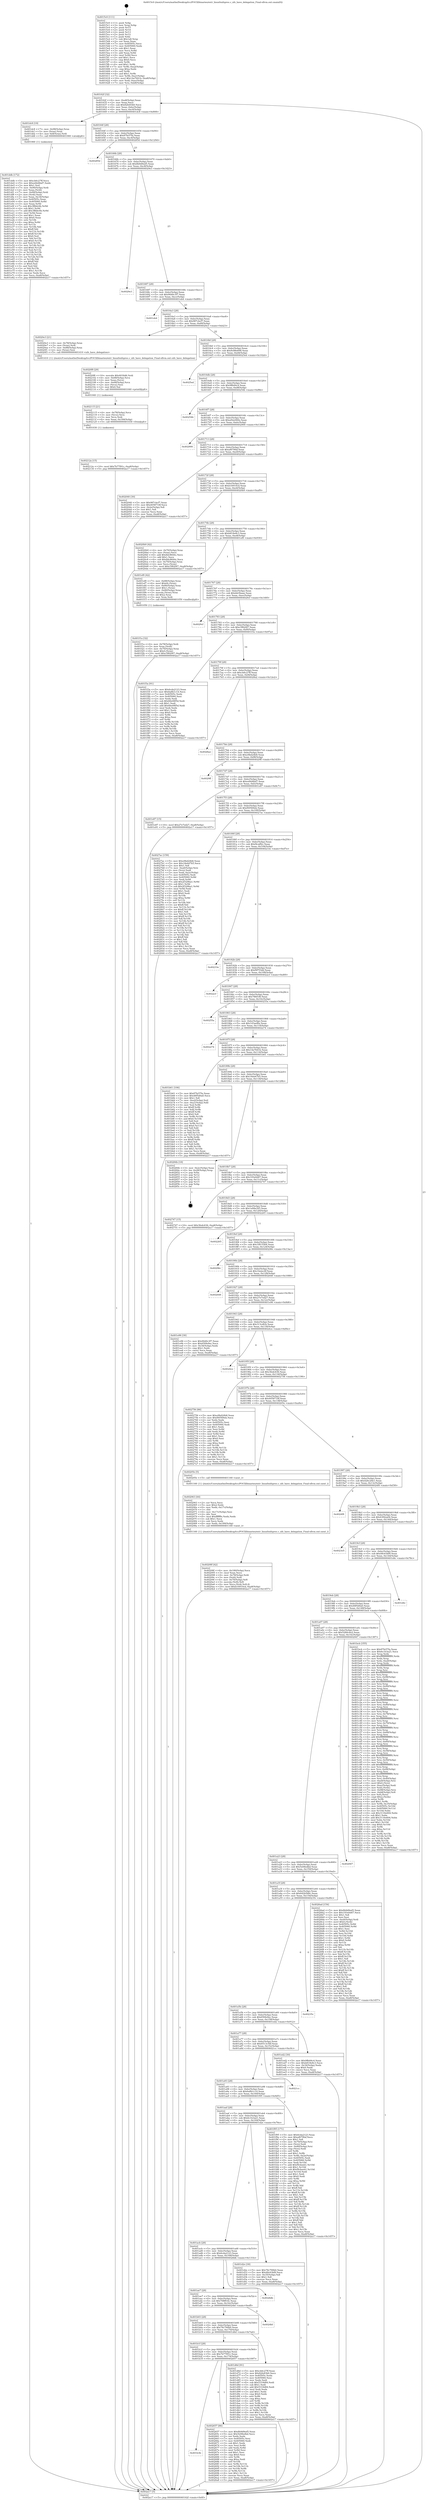 digraph "0x4015c0" {
  label = "0x4015c0 (/mnt/c/Users/mathe/Desktop/tcc/POCII/binaries/extr_linuxfsnfsproc.c_nfs_have_delegation_Final-ollvm.out::main(0))"
  labelloc = "t"
  node[shape=record]

  Entry [label="",width=0.3,height=0.3,shape=circle,fillcolor=black,style=filled]
  "0x40162f" [label="{
     0x40162f [32]\l
     | [instrs]\l
     &nbsp;&nbsp;0x40162f \<+6\>: mov -0xa8(%rbp),%eax\l
     &nbsp;&nbsp;0x401635 \<+2\>: mov %eax,%ecx\l
     &nbsp;&nbsp;0x401637 \<+6\>: sub $0x82fe83b0,%ecx\l
     &nbsp;&nbsp;0x40163d \<+6\>: mov %eax,-0xbc(%rbp)\l
     &nbsp;&nbsp;0x401643 \<+6\>: mov %ecx,-0xc0(%rbp)\l
     &nbsp;&nbsp;0x401649 \<+6\>: je 0000000000401dc8 \<main+0x808\>\l
  }"]
  "0x401dc8" [label="{
     0x401dc8 [19]\l
     | [instrs]\l
     &nbsp;&nbsp;0x401dc8 \<+7\>: mov -0x98(%rbp),%rax\l
     &nbsp;&nbsp;0x401dcf \<+3\>: mov (%rax),%rax\l
     &nbsp;&nbsp;0x401dd2 \<+4\>: mov 0x8(%rax),%rdi\l
     &nbsp;&nbsp;0x401dd6 \<+5\>: call 0000000000401060 \<atoi@plt\>\l
     | [calls]\l
     &nbsp;&nbsp;0x401060 \{1\} (unknown)\l
  }"]
  "0x40164f" [label="{
     0x40164f [28]\l
     | [instrs]\l
     &nbsp;&nbsp;0x40164f \<+5\>: jmp 0000000000401654 \<main+0x94\>\l
     &nbsp;&nbsp;0x401654 \<+6\>: mov -0xbc(%rbp),%eax\l
     &nbsp;&nbsp;0x40165a \<+5\>: sub $0x87fe57fa,%eax\l
     &nbsp;&nbsp;0x40165f \<+6\>: mov %eax,-0xc4(%rbp)\l
     &nbsp;&nbsp;0x401665 \<+6\>: je 000000000040285d \<main+0x129d\>\l
  }"]
  Exit [label="",width=0.3,height=0.3,shape=circle,fillcolor=black,style=filled,peripheries=2]
  "0x40285d" [label="{
     0x40285d\l
  }", style=dashed]
  "0x40166b" [label="{
     0x40166b [28]\l
     | [instrs]\l
     &nbsp;&nbsp;0x40166b \<+5\>: jmp 0000000000401670 \<main+0xb0\>\l
     &nbsp;&nbsp;0x401670 \<+6\>: mov -0xbc(%rbp),%eax\l
     &nbsp;&nbsp;0x401676 \<+5\>: sub $0x8b9d9ed5,%eax\l
     &nbsp;&nbsp;0x40167b \<+6\>: mov %eax,-0xc8(%rbp)\l
     &nbsp;&nbsp;0x401681 \<+6\>: je 00000000004029e3 \<main+0x1423\>\l
  }"]
  "0x401b3b" [label="{
     0x401b3b\l
  }", style=dashed]
  "0x4029e3" [label="{
     0x4029e3\l
  }", style=dashed]
  "0x401687" [label="{
     0x401687 [28]\l
     | [instrs]\l
     &nbsp;&nbsp;0x401687 \<+5\>: jmp 000000000040168c \<main+0xcc\>\l
     &nbsp;&nbsp;0x40168c \<+6\>: mov -0xbc(%rbp),%eax\l
     &nbsp;&nbsp;0x401692 \<+5\>: sub $0x90d0c3f7,%eax\l
     &nbsp;&nbsp;0x401697 \<+6\>: mov %eax,-0xcc(%rbp)\l
     &nbsp;&nbsp;0x40169d \<+6\>: je 0000000000401eb4 \<main+0x8f4\>\l
  }"]
  "0x402657" [label="{
     0x402657 [86]\l
     | [instrs]\l
     &nbsp;&nbsp;0x402657 \<+5\>: mov $0x8b9d9ed5,%eax\l
     &nbsp;&nbsp;0x40265c \<+5\>: mov $0x5e08edbd,%ecx\l
     &nbsp;&nbsp;0x402661 \<+2\>: xor %edx,%edx\l
     &nbsp;&nbsp;0x402663 \<+7\>: mov 0x40505c,%esi\l
     &nbsp;&nbsp;0x40266a \<+7\>: mov 0x405060,%edi\l
     &nbsp;&nbsp;0x402671 \<+3\>: sub $0x1,%edx\l
     &nbsp;&nbsp;0x402674 \<+3\>: mov %esi,%r8d\l
     &nbsp;&nbsp;0x402677 \<+3\>: add %edx,%r8d\l
     &nbsp;&nbsp;0x40267a \<+4\>: imul %r8d,%esi\l
     &nbsp;&nbsp;0x40267e \<+3\>: and $0x1,%esi\l
     &nbsp;&nbsp;0x402681 \<+3\>: cmp $0x0,%esi\l
     &nbsp;&nbsp;0x402684 \<+4\>: sete %r9b\l
     &nbsp;&nbsp;0x402688 \<+3\>: cmp $0xa,%edi\l
     &nbsp;&nbsp;0x40268b \<+4\>: setl %r10b\l
     &nbsp;&nbsp;0x40268f \<+3\>: mov %r9b,%r11b\l
     &nbsp;&nbsp;0x402692 \<+3\>: and %r10b,%r11b\l
     &nbsp;&nbsp;0x402695 \<+3\>: xor %r10b,%r9b\l
     &nbsp;&nbsp;0x402698 \<+3\>: or %r9b,%r11b\l
     &nbsp;&nbsp;0x40269b \<+4\>: test $0x1,%r11b\l
     &nbsp;&nbsp;0x40269f \<+3\>: cmovne %ecx,%eax\l
     &nbsp;&nbsp;0x4026a2 \<+6\>: mov %eax,-0xa8(%rbp)\l
     &nbsp;&nbsp;0x4026a8 \<+5\>: jmp 0000000000402a17 \<main+0x1457\>\l
  }"]
  "0x401eb4" [label="{
     0x401eb4\l
  }", style=dashed]
  "0x4016a3" [label="{
     0x4016a3 [28]\l
     | [instrs]\l
     &nbsp;&nbsp;0x4016a3 \<+5\>: jmp 00000000004016a8 \<main+0xe8\>\l
     &nbsp;&nbsp;0x4016a8 \<+6\>: mov -0xbc(%rbp),%eax\l
     &nbsp;&nbsp;0x4016ae \<+5\>: sub $0x987cbcf7,%eax\l
     &nbsp;&nbsp;0x4016b3 \<+6\>: mov %eax,-0xd0(%rbp)\l
     &nbsp;&nbsp;0x4016b9 \<+6\>: je 00000000004020e3 \<main+0xb23\>\l
  }"]
  "0x40212a" [label="{
     0x40212a [15]\l
     | [instrs]\l
     &nbsp;&nbsp;0x40212a \<+10\>: movl $0x7b77f91c,-0xa8(%rbp)\l
     &nbsp;&nbsp;0x402134 \<+5\>: jmp 0000000000402a17 \<main+0x1457\>\l
  }"]
  "0x4020e3" [label="{
     0x4020e3 [21]\l
     | [instrs]\l
     &nbsp;&nbsp;0x4020e3 \<+4\>: mov -0x78(%rbp),%rax\l
     &nbsp;&nbsp;0x4020e7 \<+3\>: mov (%rax),%rdi\l
     &nbsp;&nbsp;0x4020ea \<+7\>: mov -0x88(%rbp),%rax\l
     &nbsp;&nbsp;0x4020f1 \<+2\>: mov (%rax),%esi\l
     &nbsp;&nbsp;0x4020f3 \<+5\>: call 0000000000401410 \<nfs_have_delegation\>\l
     | [calls]\l
     &nbsp;&nbsp;0x401410 \{1\} (/mnt/c/Users/mathe/Desktop/tcc/POCII/binaries/extr_linuxfsnfsproc.c_nfs_have_delegation_Final-ollvm.out::nfs_have_delegation)\l
  }"]
  "0x4016bf" [label="{
     0x4016bf [28]\l
     | [instrs]\l
     &nbsp;&nbsp;0x4016bf \<+5\>: jmp 00000000004016c4 \<main+0x104\>\l
     &nbsp;&nbsp;0x4016c4 \<+6\>: mov -0xbc(%rbp),%eax\l
     &nbsp;&nbsp;0x4016ca \<+5\>: sub $0x9c88e698,%eax\l
     &nbsp;&nbsp;0x4016cf \<+6\>: mov %eax,-0xd4(%rbp)\l
     &nbsp;&nbsp;0x4016d5 \<+6\>: je 00000000004025ed \<main+0x102d\>\l
  }"]
  "0x402115" [label="{
     0x402115 [21]\l
     | [instrs]\l
     &nbsp;&nbsp;0x402115 \<+4\>: mov -0x78(%rbp),%rcx\l
     &nbsp;&nbsp;0x402119 \<+3\>: mov (%rcx),%rcx\l
     &nbsp;&nbsp;0x40211c \<+3\>: mov %rcx,%rdi\l
     &nbsp;&nbsp;0x40211f \<+6\>: mov %eax,-0x184(%rbp)\l
     &nbsp;&nbsp;0x402125 \<+5\>: call 0000000000401030 \<free@plt\>\l
     | [calls]\l
     &nbsp;&nbsp;0x401030 \{1\} (unknown)\l
  }"]
  "0x4025ed" [label="{
     0x4025ed\l
  }", style=dashed]
  "0x4016db" [label="{
     0x4016db [28]\l
     | [instrs]\l
     &nbsp;&nbsp;0x4016db \<+5\>: jmp 00000000004016e0 \<main+0x120\>\l
     &nbsp;&nbsp;0x4016e0 \<+6\>: mov -0xbc(%rbp),%eax\l
     &nbsp;&nbsp;0x4016e6 \<+5\>: sub $0x9ffe84c4,%eax\l
     &nbsp;&nbsp;0x4016eb \<+6\>: mov %eax,-0xd8(%rbp)\l
     &nbsp;&nbsp;0x4016f1 \<+6\>: je 000000000040254b \<main+0xf8b\>\l
  }"]
  "0x4020f8" [label="{
     0x4020f8 [29]\l
     | [instrs]\l
     &nbsp;&nbsp;0x4020f8 \<+10\>: movabs $0x4030d6,%rdi\l
     &nbsp;&nbsp;0x402102 \<+4\>: mov -0x68(%rbp),%rcx\l
     &nbsp;&nbsp;0x402106 \<+2\>: mov %eax,(%rcx)\l
     &nbsp;&nbsp;0x402108 \<+4\>: mov -0x68(%rbp),%rcx\l
     &nbsp;&nbsp;0x40210c \<+2\>: mov (%rcx),%esi\l
     &nbsp;&nbsp;0x40210e \<+2\>: mov $0x0,%al\l
     &nbsp;&nbsp;0x402110 \<+5\>: call 0000000000401040 \<printf@plt\>\l
     | [calls]\l
     &nbsp;&nbsp;0x401040 \{1\} (unknown)\l
  }"]
  "0x40254b" [label="{
     0x40254b\l
  }", style=dashed]
  "0x4016f7" [label="{
     0x4016f7 [28]\l
     | [instrs]\l
     &nbsp;&nbsp;0x4016f7 \<+5\>: jmp 00000000004016fc \<main+0x13c\>\l
     &nbsp;&nbsp;0x4016fc \<+6\>: mov -0xbc(%rbp),%eax\l
     &nbsp;&nbsp;0x401702 \<+5\>: sub $0xa92e040e,%eax\l
     &nbsp;&nbsp;0x401707 \<+6\>: mov %eax,-0xdc(%rbp)\l
     &nbsp;&nbsp;0x40170d \<+6\>: je 0000000000402900 \<main+0x1340\>\l
  }"]
  "0x40208f" [label="{
     0x40208f [42]\l
     | [instrs]\l
     &nbsp;&nbsp;0x40208f \<+6\>: mov -0x180(%rbp),%ecx\l
     &nbsp;&nbsp;0x402095 \<+3\>: imul %eax,%ecx\l
     &nbsp;&nbsp;0x402098 \<+4\>: mov -0x78(%rbp),%rdi\l
     &nbsp;&nbsp;0x40209c \<+3\>: mov (%rdi),%rdi\l
     &nbsp;&nbsp;0x40209f \<+4\>: mov -0x70(%rbp),%r8\l
     &nbsp;&nbsp;0x4020a3 \<+3\>: movslq (%r8),%r8\l
     &nbsp;&nbsp;0x4020a6 \<+4\>: mov %ecx,(%rdi,%r8,4)\l
     &nbsp;&nbsp;0x4020aa \<+10\>: movl $0xb16910cd,-0xa8(%rbp)\l
     &nbsp;&nbsp;0x4020b4 \<+5\>: jmp 0000000000402a17 \<main+0x1457\>\l
  }"]
  "0x402900" [label="{
     0x402900\l
  }", style=dashed]
  "0x401713" [label="{
     0x401713 [28]\l
     | [instrs]\l
     &nbsp;&nbsp;0x401713 \<+5\>: jmp 0000000000401718 \<main+0x158\>\l
     &nbsp;&nbsp;0x401718 \<+6\>: mov -0xbc(%rbp),%eax\l
     &nbsp;&nbsp;0x40171e \<+5\>: sub $0xaf679faf,%eax\l
     &nbsp;&nbsp;0x401723 \<+6\>: mov %eax,-0xe0(%rbp)\l
     &nbsp;&nbsp;0x401729 \<+6\>: je 0000000000402040 \<main+0xa80\>\l
  }"]
  "0x402063" [label="{
     0x402063 [44]\l
     | [instrs]\l
     &nbsp;&nbsp;0x402063 \<+2\>: xor %ecx,%ecx\l
     &nbsp;&nbsp;0x402065 \<+5\>: mov $0x2,%edx\l
     &nbsp;&nbsp;0x40206a \<+6\>: mov %edx,-0x17c(%rbp)\l
     &nbsp;&nbsp;0x402070 \<+1\>: cltd\l
     &nbsp;&nbsp;0x402071 \<+6\>: mov -0x17c(%rbp),%esi\l
     &nbsp;&nbsp;0x402077 \<+2\>: idiv %esi\l
     &nbsp;&nbsp;0x402079 \<+6\>: imul $0xfffffffe,%edx,%edx\l
     &nbsp;&nbsp;0x40207f \<+3\>: sub $0x1,%ecx\l
     &nbsp;&nbsp;0x402082 \<+2\>: sub %ecx,%edx\l
     &nbsp;&nbsp;0x402084 \<+6\>: mov %edx,-0x180(%rbp)\l
     &nbsp;&nbsp;0x40208a \<+5\>: call 0000000000401160 \<next_i\>\l
     | [calls]\l
     &nbsp;&nbsp;0x401160 \{1\} (/mnt/c/Users/mathe/Desktop/tcc/POCII/binaries/extr_linuxfsnfsproc.c_nfs_have_delegation_Final-ollvm.out::next_i)\l
  }"]
  "0x402040" [label="{
     0x402040 [30]\l
     | [instrs]\l
     &nbsp;&nbsp;0x402040 \<+5\>: mov $0x987cbcf7,%eax\l
     &nbsp;&nbsp;0x402045 \<+5\>: mov $0x4058718f,%ecx\l
     &nbsp;&nbsp;0x40204a \<+3\>: mov -0x2e(%rbp),%dl\l
     &nbsp;&nbsp;0x40204d \<+3\>: test $0x1,%dl\l
     &nbsp;&nbsp;0x402050 \<+3\>: cmovne %ecx,%eax\l
     &nbsp;&nbsp;0x402053 \<+6\>: mov %eax,-0xa8(%rbp)\l
     &nbsp;&nbsp;0x402059 \<+5\>: jmp 0000000000402a17 \<main+0x1457\>\l
  }"]
  "0x40172f" [label="{
     0x40172f [28]\l
     | [instrs]\l
     &nbsp;&nbsp;0x40172f \<+5\>: jmp 0000000000401734 \<main+0x174\>\l
     &nbsp;&nbsp;0x401734 \<+6\>: mov -0xbc(%rbp),%eax\l
     &nbsp;&nbsp;0x40173a \<+5\>: sub $0xb16910cd,%eax\l
     &nbsp;&nbsp;0x40173f \<+6\>: mov %eax,-0xe4(%rbp)\l
     &nbsp;&nbsp;0x401745 \<+6\>: je 00000000004020b9 \<main+0xaf9\>\l
  }"]
  "0x401f1a" [label="{
     0x401f1a [32]\l
     | [instrs]\l
     &nbsp;&nbsp;0x401f1a \<+4\>: mov -0x78(%rbp),%rdi\l
     &nbsp;&nbsp;0x401f1e \<+3\>: mov %rax,(%rdi)\l
     &nbsp;&nbsp;0x401f21 \<+4\>: mov -0x70(%rbp),%rax\l
     &nbsp;&nbsp;0x401f25 \<+6\>: movl $0x0,(%rax)\l
     &nbsp;&nbsp;0x401f2b \<+10\>: movl $0xc5f62f47,-0xa8(%rbp)\l
     &nbsp;&nbsp;0x401f35 \<+5\>: jmp 0000000000402a17 \<main+0x1457\>\l
  }"]
  "0x4020b9" [label="{
     0x4020b9 [42]\l
     | [instrs]\l
     &nbsp;&nbsp;0x4020b9 \<+4\>: mov -0x70(%rbp),%rax\l
     &nbsp;&nbsp;0x4020bd \<+2\>: mov (%rax),%ecx\l
     &nbsp;&nbsp;0x4020bf \<+6\>: add $0x8dc8644c,%ecx\l
     &nbsp;&nbsp;0x4020c5 \<+3\>: add $0x1,%ecx\l
     &nbsp;&nbsp;0x4020c8 \<+6\>: sub $0x8dc8644c,%ecx\l
     &nbsp;&nbsp;0x4020ce \<+4\>: mov -0x70(%rbp),%rax\l
     &nbsp;&nbsp;0x4020d2 \<+2\>: mov %ecx,(%rax)\l
     &nbsp;&nbsp;0x4020d4 \<+10\>: movl $0xc5f62f47,-0xa8(%rbp)\l
     &nbsp;&nbsp;0x4020de \<+5\>: jmp 0000000000402a17 \<main+0x1457\>\l
  }"]
  "0x40174b" [label="{
     0x40174b [28]\l
     | [instrs]\l
     &nbsp;&nbsp;0x40174b \<+5\>: jmp 0000000000401750 \<main+0x190\>\l
     &nbsp;&nbsp;0x401750 \<+6\>: mov -0xbc(%rbp),%eax\l
     &nbsp;&nbsp;0x401756 \<+5\>: sub $0xb818e8c3,%eax\l
     &nbsp;&nbsp;0x40175b \<+6\>: mov %eax,-0xe8(%rbp)\l
     &nbsp;&nbsp;0x401761 \<+6\>: je 0000000000401ef0 \<main+0x930\>\l
  }"]
  "0x401ddb" [label="{
     0x401ddb [172]\l
     | [instrs]\l
     &nbsp;&nbsp;0x401ddb \<+5\>: mov $0xcb6c27ff,%ecx\l
     &nbsp;&nbsp;0x401de0 \<+5\>: mov $0xed4d4bd7,%edx\l
     &nbsp;&nbsp;0x401de5 \<+3\>: mov $0x1,%sil\l
     &nbsp;&nbsp;0x401de8 \<+7\>: mov -0x90(%rbp),%rdi\l
     &nbsp;&nbsp;0x401def \<+2\>: mov %eax,(%rdi)\l
     &nbsp;&nbsp;0x401df1 \<+7\>: mov -0x90(%rbp),%rdi\l
     &nbsp;&nbsp;0x401df8 \<+2\>: mov (%rdi),%eax\l
     &nbsp;&nbsp;0x401dfa \<+3\>: mov %eax,-0x34(%rbp)\l
     &nbsp;&nbsp;0x401dfd \<+7\>: mov 0x40505c,%eax\l
     &nbsp;&nbsp;0x401e04 \<+8\>: mov 0x405060,%r8d\l
     &nbsp;&nbsp;0x401e0c \<+3\>: mov %eax,%r9d\l
     &nbsp;&nbsp;0x401e0f \<+7\>: sub $0x3ffddc6b,%r9d\l
     &nbsp;&nbsp;0x401e16 \<+4\>: sub $0x1,%r9d\l
     &nbsp;&nbsp;0x401e1a \<+7\>: add $0x3ffddc6b,%r9d\l
     &nbsp;&nbsp;0x401e21 \<+4\>: imul %r9d,%eax\l
     &nbsp;&nbsp;0x401e25 \<+3\>: and $0x1,%eax\l
     &nbsp;&nbsp;0x401e28 \<+3\>: cmp $0x0,%eax\l
     &nbsp;&nbsp;0x401e2b \<+4\>: sete %r10b\l
     &nbsp;&nbsp;0x401e2f \<+4\>: cmp $0xa,%r8d\l
     &nbsp;&nbsp;0x401e33 \<+4\>: setl %r11b\l
     &nbsp;&nbsp;0x401e37 \<+3\>: mov %r10b,%bl\l
     &nbsp;&nbsp;0x401e3a \<+3\>: xor $0xff,%bl\l
     &nbsp;&nbsp;0x401e3d \<+3\>: mov %r11b,%r14b\l
     &nbsp;&nbsp;0x401e40 \<+4\>: xor $0xff,%r14b\l
     &nbsp;&nbsp;0x401e44 \<+4\>: xor $0x0,%sil\l
     &nbsp;&nbsp;0x401e48 \<+3\>: mov %bl,%r15b\l
     &nbsp;&nbsp;0x401e4b \<+4\>: and $0x0,%r15b\l
     &nbsp;&nbsp;0x401e4f \<+3\>: and %sil,%r10b\l
     &nbsp;&nbsp;0x401e52 \<+3\>: mov %r14b,%r12b\l
     &nbsp;&nbsp;0x401e55 \<+4\>: and $0x0,%r12b\l
     &nbsp;&nbsp;0x401e59 \<+3\>: and %sil,%r11b\l
     &nbsp;&nbsp;0x401e5c \<+3\>: or %r10b,%r15b\l
     &nbsp;&nbsp;0x401e5f \<+3\>: or %r11b,%r12b\l
     &nbsp;&nbsp;0x401e62 \<+3\>: xor %r12b,%r15b\l
     &nbsp;&nbsp;0x401e65 \<+3\>: or %r14b,%bl\l
     &nbsp;&nbsp;0x401e68 \<+3\>: xor $0xff,%bl\l
     &nbsp;&nbsp;0x401e6b \<+4\>: or $0x0,%sil\l
     &nbsp;&nbsp;0x401e6f \<+3\>: and %sil,%bl\l
     &nbsp;&nbsp;0x401e72 \<+3\>: or %bl,%r15b\l
     &nbsp;&nbsp;0x401e75 \<+4\>: test $0x1,%r15b\l
     &nbsp;&nbsp;0x401e79 \<+3\>: cmovne %edx,%ecx\l
     &nbsp;&nbsp;0x401e7c \<+6\>: mov %ecx,-0xa8(%rbp)\l
     &nbsp;&nbsp;0x401e82 \<+5\>: jmp 0000000000402a17 \<main+0x1457\>\l
  }"]
  "0x401ef0" [label="{
     0x401ef0 [42]\l
     | [instrs]\l
     &nbsp;&nbsp;0x401ef0 \<+7\>: mov -0x88(%rbp),%rax\l
     &nbsp;&nbsp;0x401ef7 \<+6\>: movl $0x64,(%rax)\l
     &nbsp;&nbsp;0x401efd \<+4\>: mov -0x80(%rbp),%rax\l
     &nbsp;&nbsp;0x401f01 \<+6\>: movl $0x1,(%rax)\l
     &nbsp;&nbsp;0x401f07 \<+4\>: mov -0x80(%rbp),%rax\l
     &nbsp;&nbsp;0x401f0b \<+3\>: movslq (%rax),%rax\l
     &nbsp;&nbsp;0x401f0e \<+4\>: shl $0x2,%rax\l
     &nbsp;&nbsp;0x401f12 \<+3\>: mov %rax,%rdi\l
     &nbsp;&nbsp;0x401f15 \<+5\>: call 0000000000401050 \<malloc@plt\>\l
     | [calls]\l
     &nbsp;&nbsp;0x401050 \{1\} (unknown)\l
  }"]
  "0x401767" [label="{
     0x401767 [28]\l
     | [instrs]\l
     &nbsp;&nbsp;0x401767 \<+5\>: jmp 000000000040176c \<main+0x1ac\>\l
     &nbsp;&nbsp;0x40176c \<+6\>: mov -0xbc(%rbp),%eax\l
     &nbsp;&nbsp;0x401772 \<+5\>: sub $0xbfe5baae,%eax\l
     &nbsp;&nbsp;0x401777 \<+6\>: mov %eax,-0xec(%rbp)\l
     &nbsp;&nbsp;0x40177d \<+6\>: je 00000000004029cf \<main+0x140f\>\l
  }"]
  "0x401b1f" [label="{
     0x401b1f [28]\l
     | [instrs]\l
     &nbsp;&nbsp;0x401b1f \<+5\>: jmp 0000000000401b24 \<main+0x564\>\l
     &nbsp;&nbsp;0x401b24 \<+6\>: mov -0xbc(%rbp),%eax\l
     &nbsp;&nbsp;0x401b2a \<+5\>: sub $0x7b77f91c,%eax\l
     &nbsp;&nbsp;0x401b2f \<+6\>: mov %eax,-0x174(%rbp)\l
     &nbsp;&nbsp;0x401b35 \<+6\>: je 0000000000402657 \<main+0x1097\>\l
  }"]
  "0x4029cf" [label="{
     0x4029cf\l
  }", style=dashed]
  "0x401783" [label="{
     0x401783 [28]\l
     | [instrs]\l
     &nbsp;&nbsp;0x401783 \<+5\>: jmp 0000000000401788 \<main+0x1c8\>\l
     &nbsp;&nbsp;0x401788 \<+6\>: mov -0xbc(%rbp),%eax\l
     &nbsp;&nbsp;0x40178e \<+5\>: sub $0xc5f62f47,%eax\l
     &nbsp;&nbsp;0x401793 \<+6\>: mov %eax,-0xf0(%rbp)\l
     &nbsp;&nbsp;0x401799 \<+6\>: je 0000000000401f3a \<main+0x97a\>\l
  }"]
  "0x401d6d" [label="{
     0x401d6d [91]\l
     | [instrs]\l
     &nbsp;&nbsp;0x401d6d \<+5\>: mov $0xcb6c27ff,%eax\l
     &nbsp;&nbsp;0x401d72 \<+5\>: mov $0x82fe83b0,%ecx\l
     &nbsp;&nbsp;0x401d77 \<+7\>: mov 0x40505c,%edx\l
     &nbsp;&nbsp;0x401d7e \<+7\>: mov 0x405060,%esi\l
     &nbsp;&nbsp;0x401d85 \<+2\>: mov %edx,%edi\l
     &nbsp;&nbsp;0x401d87 \<+6\>: sub $0x5318d84,%edi\l
     &nbsp;&nbsp;0x401d8d \<+3\>: sub $0x1,%edi\l
     &nbsp;&nbsp;0x401d90 \<+6\>: add $0x5318d84,%edi\l
     &nbsp;&nbsp;0x401d96 \<+3\>: imul %edi,%edx\l
     &nbsp;&nbsp;0x401d99 \<+3\>: and $0x1,%edx\l
     &nbsp;&nbsp;0x401d9c \<+3\>: cmp $0x0,%edx\l
     &nbsp;&nbsp;0x401d9f \<+4\>: sete %r8b\l
     &nbsp;&nbsp;0x401da3 \<+3\>: cmp $0xa,%esi\l
     &nbsp;&nbsp;0x401da6 \<+4\>: setl %r9b\l
     &nbsp;&nbsp;0x401daa \<+3\>: mov %r8b,%r10b\l
     &nbsp;&nbsp;0x401dad \<+3\>: and %r9b,%r10b\l
     &nbsp;&nbsp;0x401db0 \<+3\>: xor %r9b,%r8b\l
     &nbsp;&nbsp;0x401db3 \<+3\>: or %r8b,%r10b\l
     &nbsp;&nbsp;0x401db6 \<+4\>: test $0x1,%r10b\l
     &nbsp;&nbsp;0x401dba \<+3\>: cmovne %ecx,%eax\l
     &nbsp;&nbsp;0x401dbd \<+6\>: mov %eax,-0xa8(%rbp)\l
     &nbsp;&nbsp;0x401dc3 \<+5\>: jmp 0000000000402a17 \<main+0x1457\>\l
  }"]
  "0x401f3a" [label="{
     0x401f3a [91]\l
     | [instrs]\l
     &nbsp;&nbsp;0x401f3a \<+5\>: mov $0x6cda2123,%eax\l
     &nbsp;&nbsp;0x401f3f \<+5\>: mov $0x6a8b1c14,%ecx\l
     &nbsp;&nbsp;0x401f44 \<+7\>: mov 0x40505c,%edx\l
     &nbsp;&nbsp;0x401f4b \<+7\>: mov 0x405060,%esi\l
     &nbsp;&nbsp;0x401f52 \<+2\>: mov %edx,%edi\l
     &nbsp;&nbsp;0x401f54 \<+6\>: sub $0x66e08f5d,%edi\l
     &nbsp;&nbsp;0x401f5a \<+3\>: sub $0x1,%edi\l
     &nbsp;&nbsp;0x401f5d \<+6\>: add $0x66e08f5d,%edi\l
     &nbsp;&nbsp;0x401f63 \<+3\>: imul %edi,%edx\l
     &nbsp;&nbsp;0x401f66 \<+3\>: and $0x1,%edx\l
     &nbsp;&nbsp;0x401f69 \<+3\>: cmp $0x0,%edx\l
     &nbsp;&nbsp;0x401f6c \<+4\>: sete %r8b\l
     &nbsp;&nbsp;0x401f70 \<+3\>: cmp $0xa,%esi\l
     &nbsp;&nbsp;0x401f73 \<+4\>: setl %r9b\l
     &nbsp;&nbsp;0x401f77 \<+3\>: mov %r8b,%r10b\l
     &nbsp;&nbsp;0x401f7a \<+3\>: and %r9b,%r10b\l
     &nbsp;&nbsp;0x401f7d \<+3\>: xor %r9b,%r8b\l
     &nbsp;&nbsp;0x401f80 \<+3\>: or %r8b,%r10b\l
     &nbsp;&nbsp;0x401f83 \<+4\>: test $0x1,%r10b\l
     &nbsp;&nbsp;0x401f87 \<+3\>: cmovne %ecx,%eax\l
     &nbsp;&nbsp;0x401f8a \<+6\>: mov %eax,-0xa8(%rbp)\l
     &nbsp;&nbsp;0x401f90 \<+5\>: jmp 0000000000402a17 \<main+0x1457\>\l
  }"]
  "0x40179f" [label="{
     0x40179f [28]\l
     | [instrs]\l
     &nbsp;&nbsp;0x40179f \<+5\>: jmp 00000000004017a4 \<main+0x1e4\>\l
     &nbsp;&nbsp;0x4017a4 \<+6\>: mov -0xbc(%rbp),%eax\l
     &nbsp;&nbsp;0x4017aa \<+5\>: sub $0xcb6c27ff,%eax\l
     &nbsp;&nbsp;0x4017af \<+6\>: mov %eax,-0xf4(%rbp)\l
     &nbsp;&nbsp;0x4017b5 \<+6\>: je 00000000004028a2 \<main+0x12e2\>\l
  }"]
  "0x401b03" [label="{
     0x401b03 [28]\l
     | [instrs]\l
     &nbsp;&nbsp;0x401b03 \<+5\>: jmp 0000000000401b08 \<main+0x548\>\l
     &nbsp;&nbsp;0x401b08 \<+6\>: mov -0xbc(%rbp),%eax\l
     &nbsp;&nbsp;0x401b0e \<+5\>: sub $0x78c790b0,%eax\l
     &nbsp;&nbsp;0x401b13 \<+6\>: mov %eax,-0x170(%rbp)\l
     &nbsp;&nbsp;0x401b19 \<+6\>: je 0000000000401d6d \<main+0x7ad\>\l
  }"]
  "0x4028a2" [label="{
     0x4028a2\l
  }", style=dashed]
  "0x4017bb" [label="{
     0x4017bb [28]\l
     | [instrs]\l
     &nbsp;&nbsp;0x4017bb \<+5\>: jmp 00000000004017c0 \<main+0x200\>\l
     &nbsp;&nbsp;0x4017c0 \<+6\>: mov -0xbc(%rbp),%eax\l
     &nbsp;&nbsp;0x4017c6 \<+5\>: sub $0xe9bd24b8,%eax\l
     &nbsp;&nbsp;0x4017cb \<+6\>: mov %eax,-0xf8(%rbp)\l
     &nbsp;&nbsp;0x4017d1 \<+6\>: je 00000000004029ff \<main+0x143f\>\l
  }"]
  "0x4024bf" [label="{
     0x4024bf\l
  }", style=dashed]
  "0x4029ff" [label="{
     0x4029ff\l
  }", style=dashed]
  "0x4017d7" [label="{
     0x4017d7 [28]\l
     | [instrs]\l
     &nbsp;&nbsp;0x4017d7 \<+5\>: jmp 00000000004017dc \<main+0x21c\>\l
     &nbsp;&nbsp;0x4017dc \<+6\>: mov -0xbc(%rbp),%eax\l
     &nbsp;&nbsp;0x4017e2 \<+5\>: sub $0xed4d4bd7,%eax\l
     &nbsp;&nbsp;0x4017e7 \<+6\>: mov %eax,-0xfc(%rbp)\l
     &nbsp;&nbsp;0x4017ed \<+6\>: je 0000000000401e87 \<main+0x8c7\>\l
  }"]
  "0x401ae7" [label="{
     0x401ae7 [28]\l
     | [instrs]\l
     &nbsp;&nbsp;0x401ae7 \<+5\>: jmp 0000000000401aec \<main+0x52c\>\l
     &nbsp;&nbsp;0x401aec \<+6\>: mov -0xbc(%rbp),%eax\l
     &nbsp;&nbsp;0x401af2 \<+5\>: sub $0x708ff16c,%eax\l
     &nbsp;&nbsp;0x401af7 \<+6\>: mov %eax,-0x16c(%rbp)\l
     &nbsp;&nbsp;0x401afd \<+6\>: je 00000000004024bf \<main+0xeff\>\l
  }"]
  "0x401e87" [label="{
     0x401e87 [15]\l
     | [instrs]\l
     &nbsp;&nbsp;0x401e87 \<+10\>: movl $0x27e7ed27,-0xa8(%rbp)\l
     &nbsp;&nbsp;0x401e91 \<+5\>: jmp 0000000000402a17 \<main+0x1457\>\l
  }"]
  "0x4017f3" [label="{
     0x4017f3 [28]\l
     | [instrs]\l
     &nbsp;&nbsp;0x4017f3 \<+5\>: jmp 00000000004017f8 \<main+0x238\>\l
     &nbsp;&nbsp;0x4017f8 \<+6\>: mov -0xbc(%rbp),%eax\l
     &nbsp;&nbsp;0x4017fe \<+5\>: sub $0xf00569eb,%eax\l
     &nbsp;&nbsp;0x401803 \<+6\>: mov %eax,-0x100(%rbp)\l
     &nbsp;&nbsp;0x401809 \<+6\>: je 00000000004027ac \<main+0x11ec\>\l
  }"]
  "0x4028db" [label="{
     0x4028db\l
  }", style=dashed]
  "0x4027ac" [label="{
     0x4027ac [159]\l
     | [instrs]\l
     &nbsp;&nbsp;0x4027ac \<+5\>: mov $0xe9bd24b8,%eax\l
     &nbsp;&nbsp;0x4027b1 \<+5\>: mov $0x18eb47b5,%ecx\l
     &nbsp;&nbsp;0x4027b6 \<+2\>: mov $0x1,%dl\l
     &nbsp;&nbsp;0x4027b8 \<+7\>: mov -0xa0(%rbp),%rsi\l
     &nbsp;&nbsp;0x4027bf \<+2\>: mov (%rsi),%edi\l
     &nbsp;&nbsp;0x4027c1 \<+3\>: mov %edi,-0x2c(%rbp)\l
     &nbsp;&nbsp;0x4027c4 \<+7\>: mov 0x40505c,%edi\l
     &nbsp;&nbsp;0x4027cb \<+8\>: mov 0x405060,%r8d\l
     &nbsp;&nbsp;0x4027d3 \<+3\>: mov %edi,%r9d\l
     &nbsp;&nbsp;0x4027d6 \<+7\>: add $0x2f328ba1,%r9d\l
     &nbsp;&nbsp;0x4027dd \<+4\>: sub $0x1,%r9d\l
     &nbsp;&nbsp;0x4027e1 \<+7\>: sub $0x2f328ba1,%r9d\l
     &nbsp;&nbsp;0x4027e8 \<+4\>: imul %r9d,%edi\l
     &nbsp;&nbsp;0x4027ec \<+3\>: and $0x1,%edi\l
     &nbsp;&nbsp;0x4027ef \<+3\>: cmp $0x0,%edi\l
     &nbsp;&nbsp;0x4027f2 \<+4\>: sete %r10b\l
     &nbsp;&nbsp;0x4027f6 \<+4\>: cmp $0xa,%r8d\l
     &nbsp;&nbsp;0x4027fa \<+4\>: setl %r11b\l
     &nbsp;&nbsp;0x4027fe \<+3\>: mov %r10b,%bl\l
     &nbsp;&nbsp;0x402801 \<+3\>: xor $0xff,%bl\l
     &nbsp;&nbsp;0x402804 \<+3\>: mov %r11b,%r14b\l
     &nbsp;&nbsp;0x402807 \<+4\>: xor $0xff,%r14b\l
     &nbsp;&nbsp;0x40280b \<+3\>: xor $0x1,%dl\l
     &nbsp;&nbsp;0x40280e \<+3\>: mov %bl,%r15b\l
     &nbsp;&nbsp;0x402811 \<+4\>: and $0xff,%r15b\l
     &nbsp;&nbsp;0x402815 \<+3\>: and %dl,%r10b\l
     &nbsp;&nbsp;0x402818 \<+3\>: mov %r14b,%r12b\l
     &nbsp;&nbsp;0x40281b \<+4\>: and $0xff,%r12b\l
     &nbsp;&nbsp;0x40281f \<+3\>: and %dl,%r11b\l
     &nbsp;&nbsp;0x402822 \<+3\>: or %r10b,%r15b\l
     &nbsp;&nbsp;0x402825 \<+3\>: or %r11b,%r12b\l
     &nbsp;&nbsp;0x402828 \<+3\>: xor %r12b,%r15b\l
     &nbsp;&nbsp;0x40282b \<+3\>: or %r14b,%bl\l
     &nbsp;&nbsp;0x40282e \<+3\>: xor $0xff,%bl\l
     &nbsp;&nbsp;0x402831 \<+3\>: or $0x1,%dl\l
     &nbsp;&nbsp;0x402834 \<+2\>: and %dl,%bl\l
     &nbsp;&nbsp;0x402836 \<+3\>: or %bl,%r15b\l
     &nbsp;&nbsp;0x402839 \<+4\>: test $0x1,%r15b\l
     &nbsp;&nbsp;0x40283d \<+3\>: cmovne %ecx,%eax\l
     &nbsp;&nbsp;0x402840 \<+6\>: mov %eax,-0xa8(%rbp)\l
     &nbsp;&nbsp;0x402846 \<+5\>: jmp 0000000000402a17 \<main+0x1457\>\l
  }"]
  "0x40180f" [label="{
     0x40180f [28]\l
     | [instrs]\l
     &nbsp;&nbsp;0x40180f \<+5\>: jmp 0000000000401814 \<main+0x254\>\l
     &nbsp;&nbsp;0x401814 \<+6\>: mov -0xbc(%rbp),%eax\l
     &nbsp;&nbsp;0x40181a \<+5\>: sub $0xf4caff2c,%eax\l
     &nbsp;&nbsp;0x40181f \<+6\>: mov %eax,-0x104(%rbp)\l
     &nbsp;&nbsp;0x401825 \<+6\>: je 000000000040233e \<main+0xd7e\>\l
  }"]
  "0x401acb" [label="{
     0x401acb [28]\l
     | [instrs]\l
     &nbsp;&nbsp;0x401acb \<+5\>: jmp 0000000000401ad0 \<main+0x510\>\l
     &nbsp;&nbsp;0x401ad0 \<+6\>: mov -0xbc(%rbp),%eax\l
     &nbsp;&nbsp;0x401ad6 \<+5\>: sub $0x6cda2123,%eax\l
     &nbsp;&nbsp;0x401adb \<+6\>: mov %eax,-0x168(%rbp)\l
     &nbsp;&nbsp;0x401ae1 \<+6\>: je 00000000004028db \<main+0x131b\>\l
  }"]
  "0x40233e" [label="{
     0x40233e\l
  }", style=dashed]
  "0x40182b" [label="{
     0x40182b [28]\l
     | [instrs]\l
     &nbsp;&nbsp;0x40182b \<+5\>: jmp 0000000000401830 \<main+0x270\>\l
     &nbsp;&nbsp;0x401830 \<+6\>: mov -0xbc(%rbp),%eax\l
     &nbsp;&nbsp;0x401836 \<+5\>: sub $0xf9f7f3dd,%eax\l
     &nbsp;&nbsp;0x40183b \<+6\>: mov %eax,-0x108(%rbp)\l
     &nbsp;&nbsp;0x401841 \<+6\>: je 00000000004022cf \<main+0xd0f\>\l
  }"]
  "0x401d2e" [label="{
     0x401d2e [30]\l
     | [instrs]\l
     &nbsp;&nbsp;0x401d2e \<+5\>: mov $0x78c790b0,%eax\l
     &nbsp;&nbsp;0x401d33 \<+5\>: mov $0x48c63bf9,%ecx\l
     &nbsp;&nbsp;0x401d38 \<+3\>: mov -0x35(%rbp),%dl\l
     &nbsp;&nbsp;0x401d3b \<+3\>: test $0x1,%dl\l
     &nbsp;&nbsp;0x401d3e \<+3\>: cmovne %ecx,%eax\l
     &nbsp;&nbsp;0x401d41 \<+6\>: mov %eax,-0xa8(%rbp)\l
     &nbsp;&nbsp;0x401d47 \<+5\>: jmp 0000000000402a17 \<main+0x1457\>\l
  }"]
  "0x4022cf" [label="{
     0x4022cf\l
  }", style=dashed]
  "0x401847" [label="{
     0x401847 [28]\l
     | [instrs]\l
     &nbsp;&nbsp;0x401847 \<+5\>: jmp 000000000040184c \<main+0x28c\>\l
     &nbsp;&nbsp;0x40184c \<+6\>: mov -0xbc(%rbp),%eax\l
     &nbsp;&nbsp;0x401852 \<+5\>: sub $0x786f1f8,%eax\l
     &nbsp;&nbsp;0x401857 \<+6\>: mov %eax,-0x10c(%rbp)\l
     &nbsp;&nbsp;0x40185d \<+6\>: je 000000000040255a \<main+0xf9a\>\l
  }"]
  "0x401aaf" [label="{
     0x401aaf [28]\l
     | [instrs]\l
     &nbsp;&nbsp;0x401aaf \<+5\>: jmp 0000000000401ab4 \<main+0x4f4\>\l
     &nbsp;&nbsp;0x401ab4 \<+6\>: mov -0xbc(%rbp),%eax\l
     &nbsp;&nbsp;0x401aba \<+5\>: sub $0x6c1b3a21,%eax\l
     &nbsp;&nbsp;0x401abf \<+6\>: mov %eax,-0x164(%rbp)\l
     &nbsp;&nbsp;0x401ac5 \<+6\>: je 0000000000401d2e \<main+0x76e\>\l
  }"]
  "0x40255a" [label="{
     0x40255a\l
  }", style=dashed]
  "0x401863" [label="{
     0x401863 [28]\l
     | [instrs]\l
     &nbsp;&nbsp;0x401863 \<+5\>: jmp 0000000000401868 \<main+0x2a8\>\l
     &nbsp;&nbsp;0x401868 \<+6\>: mov -0xbc(%rbp),%eax\l
     &nbsp;&nbsp;0x40186e \<+5\>: sub $0x143aef6a,%eax\l
     &nbsp;&nbsp;0x401873 \<+6\>: mov %eax,-0x110(%rbp)\l
     &nbsp;&nbsp;0x401879 \<+6\>: je 0000000000402274 \<main+0xcb4\>\l
  }"]
  "0x401f95" [label="{
     0x401f95 [171]\l
     | [instrs]\l
     &nbsp;&nbsp;0x401f95 \<+5\>: mov $0x6cda2123,%eax\l
     &nbsp;&nbsp;0x401f9a \<+5\>: mov $0xaf679faf,%ecx\l
     &nbsp;&nbsp;0x401f9f \<+2\>: mov $0x1,%dl\l
     &nbsp;&nbsp;0x401fa1 \<+4\>: mov -0x70(%rbp),%rsi\l
     &nbsp;&nbsp;0x401fa5 \<+2\>: mov (%rsi),%edi\l
     &nbsp;&nbsp;0x401fa7 \<+4\>: mov -0x80(%rbp),%rsi\l
     &nbsp;&nbsp;0x401fab \<+2\>: cmp (%rsi),%edi\l
     &nbsp;&nbsp;0x401fad \<+4\>: setl %r8b\l
     &nbsp;&nbsp;0x401fb1 \<+4\>: and $0x1,%r8b\l
     &nbsp;&nbsp;0x401fb5 \<+4\>: mov %r8b,-0x2e(%rbp)\l
     &nbsp;&nbsp;0x401fb9 \<+7\>: mov 0x40505c,%edi\l
     &nbsp;&nbsp;0x401fc0 \<+8\>: mov 0x405060,%r9d\l
     &nbsp;&nbsp;0x401fc8 \<+3\>: mov %edi,%r10d\l
     &nbsp;&nbsp;0x401fcb \<+7\>: add $0xf9cbeeb1,%r10d\l
     &nbsp;&nbsp;0x401fd2 \<+4\>: sub $0x1,%r10d\l
     &nbsp;&nbsp;0x401fd6 \<+7\>: sub $0xf9cbeeb1,%r10d\l
     &nbsp;&nbsp;0x401fdd \<+4\>: imul %r10d,%edi\l
     &nbsp;&nbsp;0x401fe1 \<+3\>: and $0x1,%edi\l
     &nbsp;&nbsp;0x401fe4 \<+3\>: cmp $0x0,%edi\l
     &nbsp;&nbsp;0x401fe7 \<+4\>: sete %r8b\l
     &nbsp;&nbsp;0x401feb \<+4\>: cmp $0xa,%r9d\l
     &nbsp;&nbsp;0x401fef \<+4\>: setl %r11b\l
     &nbsp;&nbsp;0x401ff3 \<+3\>: mov %r8b,%bl\l
     &nbsp;&nbsp;0x401ff6 \<+3\>: xor $0xff,%bl\l
     &nbsp;&nbsp;0x401ff9 \<+3\>: mov %r11b,%r14b\l
     &nbsp;&nbsp;0x401ffc \<+4\>: xor $0xff,%r14b\l
     &nbsp;&nbsp;0x402000 \<+3\>: xor $0x1,%dl\l
     &nbsp;&nbsp;0x402003 \<+3\>: mov %bl,%r15b\l
     &nbsp;&nbsp;0x402006 \<+4\>: and $0xff,%r15b\l
     &nbsp;&nbsp;0x40200a \<+3\>: and %dl,%r8b\l
     &nbsp;&nbsp;0x40200d \<+3\>: mov %r14b,%r12b\l
     &nbsp;&nbsp;0x402010 \<+4\>: and $0xff,%r12b\l
     &nbsp;&nbsp;0x402014 \<+3\>: and %dl,%r11b\l
     &nbsp;&nbsp;0x402017 \<+3\>: or %r8b,%r15b\l
     &nbsp;&nbsp;0x40201a \<+3\>: or %r11b,%r12b\l
     &nbsp;&nbsp;0x40201d \<+3\>: xor %r12b,%r15b\l
     &nbsp;&nbsp;0x402020 \<+3\>: or %r14b,%bl\l
     &nbsp;&nbsp;0x402023 \<+3\>: xor $0xff,%bl\l
     &nbsp;&nbsp;0x402026 \<+3\>: or $0x1,%dl\l
     &nbsp;&nbsp;0x402029 \<+2\>: and %dl,%bl\l
     &nbsp;&nbsp;0x40202b \<+3\>: or %bl,%r15b\l
     &nbsp;&nbsp;0x40202e \<+4\>: test $0x1,%r15b\l
     &nbsp;&nbsp;0x402032 \<+3\>: cmovne %ecx,%eax\l
     &nbsp;&nbsp;0x402035 \<+6\>: mov %eax,-0xa8(%rbp)\l
     &nbsp;&nbsp;0x40203b \<+5\>: jmp 0000000000402a17 \<main+0x1457\>\l
  }"]
  "0x402274" [label="{
     0x402274\l
  }", style=dashed]
  "0x40187f" [label="{
     0x40187f [28]\l
     | [instrs]\l
     &nbsp;&nbsp;0x40187f \<+5\>: jmp 0000000000401884 \<main+0x2c4\>\l
     &nbsp;&nbsp;0x401884 \<+6\>: mov -0xbc(%rbp),%eax\l
     &nbsp;&nbsp;0x40188a \<+5\>: sub $0x14a7641b,%eax\l
     &nbsp;&nbsp;0x40188f \<+6\>: mov %eax,-0x114(%rbp)\l
     &nbsp;&nbsp;0x401895 \<+6\>: je 0000000000401b61 \<main+0x5a1\>\l
  }"]
  "0x401a93" [label="{
     0x401a93 [28]\l
     | [instrs]\l
     &nbsp;&nbsp;0x401a93 \<+5\>: jmp 0000000000401a98 \<main+0x4d8\>\l
     &nbsp;&nbsp;0x401a98 \<+6\>: mov -0xbc(%rbp),%eax\l
     &nbsp;&nbsp;0x401a9e \<+5\>: sub $0x6a8b1c14,%eax\l
     &nbsp;&nbsp;0x401aa3 \<+6\>: mov %eax,-0x160(%rbp)\l
     &nbsp;&nbsp;0x401aa9 \<+6\>: je 0000000000401f95 \<main+0x9d5\>\l
  }"]
  "0x401b61" [label="{
     0x401b61 [106]\l
     | [instrs]\l
     &nbsp;&nbsp;0x401b61 \<+5\>: mov $0x87fe57fa,%eax\l
     &nbsp;&nbsp;0x401b66 \<+5\>: mov $0x48f5d0a0,%ecx\l
     &nbsp;&nbsp;0x401b6b \<+2\>: mov $0x1,%dl\l
     &nbsp;&nbsp;0x401b6d \<+7\>: mov -0xa2(%rbp),%sil\l
     &nbsp;&nbsp;0x401b74 \<+7\>: mov -0xa1(%rbp),%dil\l
     &nbsp;&nbsp;0x401b7b \<+3\>: mov %sil,%r8b\l
     &nbsp;&nbsp;0x401b7e \<+4\>: xor $0xff,%r8b\l
     &nbsp;&nbsp;0x401b82 \<+3\>: mov %dil,%r9b\l
     &nbsp;&nbsp;0x401b85 \<+4\>: xor $0xff,%r9b\l
     &nbsp;&nbsp;0x401b89 \<+3\>: xor $0x0,%dl\l
     &nbsp;&nbsp;0x401b8c \<+3\>: mov %r8b,%r10b\l
     &nbsp;&nbsp;0x401b8f \<+4\>: and $0x0,%r10b\l
     &nbsp;&nbsp;0x401b93 \<+3\>: and %dl,%sil\l
     &nbsp;&nbsp;0x401b96 \<+3\>: mov %r9b,%r11b\l
     &nbsp;&nbsp;0x401b99 \<+4\>: and $0x0,%r11b\l
     &nbsp;&nbsp;0x401b9d \<+3\>: and %dl,%dil\l
     &nbsp;&nbsp;0x401ba0 \<+3\>: or %sil,%r10b\l
     &nbsp;&nbsp;0x401ba3 \<+3\>: or %dil,%r11b\l
     &nbsp;&nbsp;0x401ba6 \<+3\>: xor %r11b,%r10b\l
     &nbsp;&nbsp;0x401ba9 \<+3\>: or %r9b,%r8b\l
     &nbsp;&nbsp;0x401bac \<+4\>: xor $0xff,%r8b\l
     &nbsp;&nbsp;0x401bb0 \<+3\>: or $0x0,%dl\l
     &nbsp;&nbsp;0x401bb3 \<+3\>: and %dl,%r8b\l
     &nbsp;&nbsp;0x401bb6 \<+3\>: or %r8b,%r10b\l
     &nbsp;&nbsp;0x401bb9 \<+4\>: test $0x1,%r10b\l
     &nbsp;&nbsp;0x401bbd \<+3\>: cmovne %ecx,%eax\l
     &nbsp;&nbsp;0x401bc0 \<+6\>: mov %eax,-0xa8(%rbp)\l
     &nbsp;&nbsp;0x401bc6 \<+5\>: jmp 0000000000402a17 \<main+0x1457\>\l
  }"]
  "0x40189b" [label="{
     0x40189b [28]\l
     | [instrs]\l
     &nbsp;&nbsp;0x40189b \<+5\>: jmp 00000000004018a0 \<main+0x2e0\>\l
     &nbsp;&nbsp;0x4018a0 \<+6\>: mov -0xbc(%rbp),%eax\l
     &nbsp;&nbsp;0x4018a6 \<+5\>: sub $0x18eb47b5,%eax\l
     &nbsp;&nbsp;0x4018ab \<+6\>: mov %eax,-0x118(%rbp)\l
     &nbsp;&nbsp;0x4018b1 \<+6\>: je 000000000040284b \<main+0x128b\>\l
  }"]
  "0x402a17" [label="{
     0x402a17 [5]\l
     | [instrs]\l
     &nbsp;&nbsp;0x402a17 \<+5\>: jmp 000000000040162f \<main+0x6f\>\l
  }"]
  "0x4015c0" [label="{
     0x4015c0 [111]\l
     | [instrs]\l
     &nbsp;&nbsp;0x4015c0 \<+1\>: push %rbp\l
     &nbsp;&nbsp;0x4015c1 \<+3\>: mov %rsp,%rbp\l
     &nbsp;&nbsp;0x4015c4 \<+2\>: push %r15\l
     &nbsp;&nbsp;0x4015c6 \<+2\>: push %r14\l
     &nbsp;&nbsp;0x4015c8 \<+2\>: push %r13\l
     &nbsp;&nbsp;0x4015ca \<+2\>: push %r12\l
     &nbsp;&nbsp;0x4015cc \<+1\>: push %rbx\l
     &nbsp;&nbsp;0x4015cd \<+7\>: sub $0x1a8,%rsp\l
     &nbsp;&nbsp;0x4015d4 \<+2\>: xor %eax,%eax\l
     &nbsp;&nbsp;0x4015d6 \<+7\>: mov 0x40505c,%ecx\l
     &nbsp;&nbsp;0x4015dd \<+7\>: mov 0x405060,%edx\l
     &nbsp;&nbsp;0x4015e4 \<+3\>: sub $0x1,%eax\l
     &nbsp;&nbsp;0x4015e7 \<+3\>: mov %ecx,%r8d\l
     &nbsp;&nbsp;0x4015ea \<+3\>: add %eax,%r8d\l
     &nbsp;&nbsp;0x4015ed \<+4\>: imul %r8d,%ecx\l
     &nbsp;&nbsp;0x4015f1 \<+3\>: and $0x1,%ecx\l
     &nbsp;&nbsp;0x4015f4 \<+3\>: cmp $0x0,%ecx\l
     &nbsp;&nbsp;0x4015f7 \<+4\>: sete %r9b\l
     &nbsp;&nbsp;0x4015fb \<+4\>: and $0x1,%r9b\l
     &nbsp;&nbsp;0x4015ff \<+7\>: mov %r9b,-0xa2(%rbp)\l
     &nbsp;&nbsp;0x401606 \<+3\>: cmp $0xa,%edx\l
     &nbsp;&nbsp;0x401609 \<+4\>: setl %r9b\l
     &nbsp;&nbsp;0x40160d \<+4\>: and $0x1,%r9b\l
     &nbsp;&nbsp;0x401611 \<+7\>: mov %r9b,-0xa1(%rbp)\l
     &nbsp;&nbsp;0x401618 \<+10\>: movl $0x14a7641b,-0xa8(%rbp)\l
     &nbsp;&nbsp;0x401622 \<+6\>: mov %edi,-0xac(%rbp)\l
     &nbsp;&nbsp;0x401628 \<+7\>: mov %rsi,-0xb8(%rbp)\l
  }"]
  "0x4021cc" [label="{
     0x4021cc\l
  }", style=dashed]
  "0x40284b" [label="{
     0x40284b [18]\l
     | [instrs]\l
     &nbsp;&nbsp;0x40284b \<+3\>: mov -0x2c(%rbp),%eax\l
     &nbsp;&nbsp;0x40284e \<+4\>: lea -0x28(%rbp),%rsp\l
     &nbsp;&nbsp;0x402852 \<+1\>: pop %rbx\l
     &nbsp;&nbsp;0x402853 \<+2\>: pop %r12\l
     &nbsp;&nbsp;0x402855 \<+2\>: pop %r13\l
     &nbsp;&nbsp;0x402857 \<+2\>: pop %r14\l
     &nbsp;&nbsp;0x402859 \<+2\>: pop %r15\l
     &nbsp;&nbsp;0x40285b \<+1\>: pop %rbp\l
     &nbsp;&nbsp;0x40285c \<+1\>: ret\l
  }"]
  "0x4018b7" [label="{
     0x4018b7 [28]\l
     | [instrs]\l
     &nbsp;&nbsp;0x4018b7 \<+5\>: jmp 00000000004018bc \<main+0x2fc\>\l
     &nbsp;&nbsp;0x4018bc \<+6\>: mov -0xbc(%rbp),%eax\l
     &nbsp;&nbsp;0x4018c2 \<+5\>: sub $0x193e0d47,%eax\l
     &nbsp;&nbsp;0x4018c7 \<+6\>: mov %eax,-0x11c(%rbp)\l
     &nbsp;&nbsp;0x4018cd \<+6\>: je 0000000000402747 \<main+0x1187\>\l
  }"]
  "0x401a77" [label="{
     0x401a77 [28]\l
     | [instrs]\l
     &nbsp;&nbsp;0x401a77 \<+5\>: jmp 0000000000401a7c \<main+0x4bc\>\l
     &nbsp;&nbsp;0x401a7c \<+6\>: mov -0xbc(%rbp),%eax\l
     &nbsp;&nbsp;0x401a82 \<+5\>: sub $0x6513c54f,%eax\l
     &nbsp;&nbsp;0x401a87 \<+6\>: mov %eax,-0x15c(%rbp)\l
     &nbsp;&nbsp;0x401a8d \<+6\>: je 00000000004021cc \<main+0xc0c\>\l
  }"]
  "0x402747" [label="{
     0x402747 [15]\l
     | [instrs]\l
     &nbsp;&nbsp;0x402747 \<+10\>: movl $0x3fedc636,-0xa8(%rbp)\l
     &nbsp;&nbsp;0x402751 \<+5\>: jmp 0000000000402a17 \<main+0x1457\>\l
  }"]
  "0x4018d3" [label="{
     0x4018d3 [28]\l
     | [instrs]\l
     &nbsp;&nbsp;0x4018d3 \<+5\>: jmp 00000000004018d8 \<main+0x318\>\l
     &nbsp;&nbsp;0x4018d8 \<+6\>: mov -0xbc(%rbp),%eax\l
     &nbsp;&nbsp;0x4018de \<+5\>: sub $0x1a08a345,%eax\l
     &nbsp;&nbsp;0x4018e3 \<+6\>: mov %eax,-0x120(%rbp)\l
     &nbsp;&nbsp;0x4018e9 \<+6\>: je 0000000000402265 \<main+0xca5\>\l
  }"]
  "0x401ed2" [label="{
     0x401ed2 [30]\l
     | [instrs]\l
     &nbsp;&nbsp;0x401ed2 \<+5\>: mov $0x9ffe84c4,%eax\l
     &nbsp;&nbsp;0x401ed7 \<+5\>: mov $0xb818e8c3,%ecx\l
     &nbsp;&nbsp;0x401edc \<+3\>: mov -0x34(%rbp),%edx\l
     &nbsp;&nbsp;0x401edf \<+3\>: cmp $0x0,%edx\l
     &nbsp;&nbsp;0x401ee2 \<+3\>: cmove %ecx,%eax\l
     &nbsp;&nbsp;0x401ee5 \<+6\>: mov %eax,-0xa8(%rbp)\l
     &nbsp;&nbsp;0x401eeb \<+5\>: jmp 0000000000402a17 \<main+0x1457\>\l
  }"]
  "0x402265" [label="{
     0x402265\l
  }", style=dashed]
  "0x4018ef" [label="{
     0x4018ef [28]\l
     | [instrs]\l
     &nbsp;&nbsp;0x4018ef \<+5\>: jmp 00000000004018f4 \<main+0x334\>\l
     &nbsp;&nbsp;0x4018f4 \<+6\>: mov -0xbc(%rbp),%eax\l
     &nbsp;&nbsp;0x4018fa \<+5\>: sub $0x1f815564,%eax\l
     &nbsp;&nbsp;0x4018ff \<+6\>: mov %eax,-0x124(%rbp)\l
     &nbsp;&nbsp;0x401905 \<+6\>: je 000000000040296c \<main+0x13ac\>\l
  }"]
  "0x401a5b" [label="{
     0x401a5b [28]\l
     | [instrs]\l
     &nbsp;&nbsp;0x401a5b \<+5\>: jmp 0000000000401a60 \<main+0x4a0\>\l
     &nbsp;&nbsp;0x401a60 \<+6\>: mov -0xbc(%rbp),%eax\l
     &nbsp;&nbsp;0x401a66 \<+5\>: sub $0x650fe9ec,%eax\l
     &nbsp;&nbsp;0x401a6b \<+6\>: mov %eax,-0x158(%rbp)\l
     &nbsp;&nbsp;0x401a71 \<+6\>: je 0000000000401ed2 \<main+0x912\>\l
  }"]
  "0x40296c" [label="{
     0x40296c\l
  }", style=dashed]
  "0x40190b" [label="{
     0x40190b [28]\l
     | [instrs]\l
     &nbsp;&nbsp;0x40190b \<+5\>: jmp 0000000000401910 \<main+0x350\>\l
     &nbsp;&nbsp;0x401910 \<+6\>: mov -0xbc(%rbp),%eax\l
     &nbsp;&nbsp;0x401916 \<+5\>: sub $0x1fa2ec4f,%eax\l
     &nbsp;&nbsp;0x40191b \<+6\>: mov %eax,-0x128(%rbp)\l
     &nbsp;&nbsp;0x401921 \<+6\>: je 0000000000402648 \<main+0x1088\>\l
  }"]
  "0x40235c" [label="{
     0x40235c\l
  }", style=dashed]
  "0x402648" [label="{
     0x402648\l
  }", style=dashed]
  "0x401927" [label="{
     0x401927 [28]\l
     | [instrs]\l
     &nbsp;&nbsp;0x401927 \<+5\>: jmp 000000000040192c \<main+0x36c\>\l
     &nbsp;&nbsp;0x40192c \<+6\>: mov -0xbc(%rbp),%eax\l
     &nbsp;&nbsp;0x401932 \<+5\>: sub $0x27e7ed27,%eax\l
     &nbsp;&nbsp;0x401937 \<+6\>: mov %eax,-0x12c(%rbp)\l
     &nbsp;&nbsp;0x40193d \<+6\>: je 0000000000401e96 \<main+0x8d6\>\l
  }"]
  "0x401a3f" [label="{
     0x401a3f [28]\l
     | [instrs]\l
     &nbsp;&nbsp;0x401a3f \<+5\>: jmp 0000000000401a44 \<main+0x484\>\l
     &nbsp;&nbsp;0x401a44 \<+6\>: mov -0xbc(%rbp),%eax\l
     &nbsp;&nbsp;0x401a4a \<+5\>: sub $0x642b566c,%eax\l
     &nbsp;&nbsp;0x401a4f \<+6\>: mov %eax,-0x154(%rbp)\l
     &nbsp;&nbsp;0x401a55 \<+6\>: je 000000000040235c \<main+0xd9c\>\l
  }"]
  "0x401e96" [label="{
     0x401e96 [30]\l
     | [instrs]\l
     &nbsp;&nbsp;0x401e96 \<+5\>: mov $0x90d0c3f7,%eax\l
     &nbsp;&nbsp;0x401e9b \<+5\>: mov $0x650fe9ec,%ecx\l
     &nbsp;&nbsp;0x401ea0 \<+3\>: mov -0x34(%rbp),%edx\l
     &nbsp;&nbsp;0x401ea3 \<+3\>: cmp $0x1,%edx\l
     &nbsp;&nbsp;0x401ea6 \<+3\>: cmovl %ecx,%eax\l
     &nbsp;&nbsp;0x401ea9 \<+6\>: mov %eax,-0xa8(%rbp)\l
     &nbsp;&nbsp;0x401eaf \<+5\>: jmp 0000000000402a17 \<main+0x1457\>\l
  }"]
  "0x401943" [label="{
     0x401943 [28]\l
     | [instrs]\l
     &nbsp;&nbsp;0x401943 \<+5\>: jmp 0000000000401948 \<main+0x388\>\l
     &nbsp;&nbsp;0x401948 \<+6\>: mov -0xbc(%rbp),%eax\l
     &nbsp;&nbsp;0x40194e \<+5\>: sub $0x313cdfcb,%eax\l
     &nbsp;&nbsp;0x401953 \<+6\>: mov %eax,-0x130(%rbp)\l
     &nbsp;&nbsp;0x401959 \<+6\>: je 00000000004024ce \<main+0xf0e\>\l
  }"]
  "0x4026ad" [label="{
     0x4026ad [154]\l
     | [instrs]\l
     &nbsp;&nbsp;0x4026ad \<+5\>: mov $0x8b9d9ed5,%eax\l
     &nbsp;&nbsp;0x4026b2 \<+5\>: mov $0x193e0d47,%ecx\l
     &nbsp;&nbsp;0x4026b7 \<+2\>: mov $0x1,%dl\l
     &nbsp;&nbsp;0x4026b9 \<+2\>: xor %esi,%esi\l
     &nbsp;&nbsp;0x4026bb \<+7\>: mov -0xa0(%rbp),%rdi\l
     &nbsp;&nbsp;0x4026c2 \<+6\>: movl $0x0,(%rdi)\l
     &nbsp;&nbsp;0x4026c8 \<+8\>: mov 0x40505c,%r8d\l
     &nbsp;&nbsp;0x4026d0 \<+8\>: mov 0x405060,%r9d\l
     &nbsp;&nbsp;0x4026d8 \<+3\>: sub $0x1,%esi\l
     &nbsp;&nbsp;0x4026db \<+3\>: mov %r8d,%r10d\l
     &nbsp;&nbsp;0x4026de \<+3\>: add %esi,%r10d\l
     &nbsp;&nbsp;0x4026e1 \<+4\>: imul %r10d,%r8d\l
     &nbsp;&nbsp;0x4026e5 \<+4\>: and $0x1,%r8d\l
     &nbsp;&nbsp;0x4026e9 \<+4\>: cmp $0x0,%r8d\l
     &nbsp;&nbsp;0x4026ed \<+4\>: sete %r11b\l
     &nbsp;&nbsp;0x4026f1 \<+4\>: cmp $0xa,%r9d\l
     &nbsp;&nbsp;0x4026f5 \<+3\>: setl %bl\l
     &nbsp;&nbsp;0x4026f8 \<+3\>: mov %r11b,%r14b\l
     &nbsp;&nbsp;0x4026fb \<+4\>: xor $0xff,%r14b\l
     &nbsp;&nbsp;0x4026ff \<+3\>: mov %bl,%r15b\l
     &nbsp;&nbsp;0x402702 \<+4\>: xor $0xff,%r15b\l
     &nbsp;&nbsp;0x402706 \<+3\>: xor $0x1,%dl\l
     &nbsp;&nbsp;0x402709 \<+3\>: mov %r14b,%r12b\l
     &nbsp;&nbsp;0x40270c \<+4\>: and $0xff,%r12b\l
     &nbsp;&nbsp;0x402710 \<+3\>: and %dl,%r11b\l
     &nbsp;&nbsp;0x402713 \<+3\>: mov %r15b,%r13b\l
     &nbsp;&nbsp;0x402716 \<+4\>: and $0xff,%r13b\l
     &nbsp;&nbsp;0x40271a \<+2\>: and %dl,%bl\l
     &nbsp;&nbsp;0x40271c \<+3\>: or %r11b,%r12b\l
     &nbsp;&nbsp;0x40271f \<+3\>: or %bl,%r13b\l
     &nbsp;&nbsp;0x402722 \<+3\>: xor %r13b,%r12b\l
     &nbsp;&nbsp;0x402725 \<+3\>: or %r15b,%r14b\l
     &nbsp;&nbsp;0x402728 \<+4\>: xor $0xff,%r14b\l
     &nbsp;&nbsp;0x40272c \<+3\>: or $0x1,%dl\l
     &nbsp;&nbsp;0x40272f \<+3\>: and %dl,%r14b\l
     &nbsp;&nbsp;0x402732 \<+3\>: or %r14b,%r12b\l
     &nbsp;&nbsp;0x402735 \<+4\>: test $0x1,%r12b\l
     &nbsp;&nbsp;0x402739 \<+3\>: cmovne %ecx,%eax\l
     &nbsp;&nbsp;0x40273c \<+6\>: mov %eax,-0xa8(%rbp)\l
     &nbsp;&nbsp;0x402742 \<+5\>: jmp 0000000000402a17 \<main+0x1457\>\l
  }"]
  "0x4024ce" [label="{
     0x4024ce\l
  }", style=dashed]
  "0x40195f" [label="{
     0x40195f [28]\l
     | [instrs]\l
     &nbsp;&nbsp;0x40195f \<+5\>: jmp 0000000000401964 \<main+0x3a4\>\l
     &nbsp;&nbsp;0x401964 \<+6\>: mov -0xbc(%rbp),%eax\l
     &nbsp;&nbsp;0x40196a \<+5\>: sub $0x3fedc636,%eax\l
     &nbsp;&nbsp;0x40196f \<+6\>: mov %eax,-0x134(%rbp)\l
     &nbsp;&nbsp;0x401975 \<+6\>: je 0000000000402756 \<main+0x1196\>\l
  }"]
  "0x401a23" [label="{
     0x401a23 [28]\l
     | [instrs]\l
     &nbsp;&nbsp;0x401a23 \<+5\>: jmp 0000000000401a28 \<main+0x468\>\l
     &nbsp;&nbsp;0x401a28 \<+6\>: mov -0xbc(%rbp),%eax\l
     &nbsp;&nbsp;0x401a2e \<+5\>: sub $0x5e08edbd,%eax\l
     &nbsp;&nbsp;0x401a33 \<+6\>: mov %eax,-0x150(%rbp)\l
     &nbsp;&nbsp;0x401a39 \<+6\>: je 00000000004026ad \<main+0x10ed\>\l
  }"]
  "0x402756" [label="{
     0x402756 [86]\l
     | [instrs]\l
     &nbsp;&nbsp;0x402756 \<+5\>: mov $0xe9bd24b8,%eax\l
     &nbsp;&nbsp;0x40275b \<+5\>: mov $0xf00569eb,%ecx\l
     &nbsp;&nbsp;0x402760 \<+2\>: xor %edx,%edx\l
     &nbsp;&nbsp;0x402762 \<+7\>: mov 0x40505c,%esi\l
     &nbsp;&nbsp;0x402769 \<+7\>: mov 0x405060,%edi\l
     &nbsp;&nbsp;0x402770 \<+3\>: sub $0x1,%edx\l
     &nbsp;&nbsp;0x402773 \<+3\>: mov %esi,%r8d\l
     &nbsp;&nbsp;0x402776 \<+3\>: add %edx,%r8d\l
     &nbsp;&nbsp;0x402779 \<+4\>: imul %r8d,%esi\l
     &nbsp;&nbsp;0x40277d \<+3\>: and $0x1,%esi\l
     &nbsp;&nbsp;0x402780 \<+3\>: cmp $0x0,%esi\l
     &nbsp;&nbsp;0x402783 \<+4\>: sete %r9b\l
     &nbsp;&nbsp;0x402787 \<+3\>: cmp $0xa,%edi\l
     &nbsp;&nbsp;0x40278a \<+4\>: setl %r10b\l
     &nbsp;&nbsp;0x40278e \<+3\>: mov %r9b,%r11b\l
     &nbsp;&nbsp;0x402791 \<+3\>: and %r10b,%r11b\l
     &nbsp;&nbsp;0x402794 \<+3\>: xor %r10b,%r9b\l
     &nbsp;&nbsp;0x402797 \<+3\>: or %r9b,%r11b\l
     &nbsp;&nbsp;0x40279a \<+4\>: test $0x1,%r11b\l
     &nbsp;&nbsp;0x40279e \<+3\>: cmovne %ecx,%eax\l
     &nbsp;&nbsp;0x4027a1 \<+6\>: mov %eax,-0xa8(%rbp)\l
     &nbsp;&nbsp;0x4027a7 \<+5\>: jmp 0000000000402a17 \<main+0x1457\>\l
  }"]
  "0x40197b" [label="{
     0x40197b [28]\l
     | [instrs]\l
     &nbsp;&nbsp;0x40197b \<+5\>: jmp 0000000000401980 \<main+0x3c0\>\l
     &nbsp;&nbsp;0x401980 \<+6\>: mov -0xbc(%rbp),%eax\l
     &nbsp;&nbsp;0x401986 \<+5\>: sub $0x4058718f,%eax\l
     &nbsp;&nbsp;0x40198b \<+6\>: mov %eax,-0x138(%rbp)\l
     &nbsp;&nbsp;0x401991 \<+6\>: je 000000000040205e \<main+0xa9e\>\l
  }"]
  "0x402947" [label="{
     0x402947\l
  }", style=dashed]
  "0x40205e" [label="{
     0x40205e [5]\l
     | [instrs]\l
     &nbsp;&nbsp;0x40205e \<+5\>: call 0000000000401160 \<next_i\>\l
     | [calls]\l
     &nbsp;&nbsp;0x401160 \{1\} (/mnt/c/Users/mathe/Desktop/tcc/POCII/binaries/extr_linuxfsnfsproc.c_nfs_have_delegation_Final-ollvm.out::next_i)\l
  }"]
  "0x401997" [label="{
     0x401997 [28]\l
     | [instrs]\l
     &nbsp;&nbsp;0x401997 \<+5\>: jmp 000000000040199c \<main+0x3dc\>\l
     &nbsp;&nbsp;0x40199c \<+6\>: mov -0xbc(%rbp),%eax\l
     &nbsp;&nbsp;0x4019a2 \<+5\>: sub $0x426c29e1,%eax\l
     &nbsp;&nbsp;0x4019a7 \<+6\>: mov %eax,-0x13c(%rbp)\l
     &nbsp;&nbsp;0x4019ad \<+6\>: je 00000000004024f8 \<main+0xf38\>\l
  }"]
  "0x401a07" [label="{
     0x401a07 [28]\l
     | [instrs]\l
     &nbsp;&nbsp;0x401a07 \<+5\>: jmp 0000000000401a0c \<main+0x44c\>\l
     &nbsp;&nbsp;0x401a0c \<+6\>: mov -0xbc(%rbp),%eax\l
     &nbsp;&nbsp;0x401a12 \<+5\>: sub $0x5280c4e2,%eax\l
     &nbsp;&nbsp;0x401a17 \<+6\>: mov %eax,-0x14c(%rbp)\l
     &nbsp;&nbsp;0x401a1d \<+6\>: je 0000000000402947 \<main+0x1387\>\l
  }"]
  "0x4024f8" [label="{
     0x4024f8\l
  }", style=dashed]
  "0x4019b3" [label="{
     0x4019b3 [28]\l
     | [instrs]\l
     &nbsp;&nbsp;0x4019b3 \<+5\>: jmp 00000000004019b8 \<main+0x3f8\>\l
     &nbsp;&nbsp;0x4019b8 \<+6\>: mov -0xbc(%rbp),%eax\l
     &nbsp;&nbsp;0x4019be \<+5\>: sub $0x43f42a04,%eax\l
     &nbsp;&nbsp;0x4019c3 \<+6\>: mov %eax,-0x140(%rbp)\l
     &nbsp;&nbsp;0x4019c9 \<+6\>: je 00000000004023e5 \<main+0xe25\>\l
  }"]
  "0x401bcb" [label="{
     0x401bcb [355]\l
     | [instrs]\l
     &nbsp;&nbsp;0x401bcb \<+5\>: mov $0x87fe57fa,%eax\l
     &nbsp;&nbsp;0x401bd0 \<+5\>: mov $0x6c1b3a21,%ecx\l
     &nbsp;&nbsp;0x401bd5 \<+3\>: mov %rsp,%rdx\l
     &nbsp;&nbsp;0x401bd8 \<+4\>: add $0xfffffffffffffff0,%rdx\l
     &nbsp;&nbsp;0x401bdc \<+3\>: mov %rdx,%rsp\l
     &nbsp;&nbsp;0x401bdf \<+7\>: mov %rdx,-0xa0(%rbp)\l
     &nbsp;&nbsp;0x401be6 \<+3\>: mov %rsp,%rdx\l
     &nbsp;&nbsp;0x401be9 \<+4\>: add $0xfffffffffffffff0,%rdx\l
     &nbsp;&nbsp;0x401bed \<+3\>: mov %rdx,%rsp\l
     &nbsp;&nbsp;0x401bf0 \<+3\>: mov %rsp,%rsi\l
     &nbsp;&nbsp;0x401bf3 \<+4\>: add $0xfffffffffffffff0,%rsi\l
     &nbsp;&nbsp;0x401bf7 \<+3\>: mov %rsi,%rsp\l
     &nbsp;&nbsp;0x401bfa \<+7\>: mov %rsi,-0x98(%rbp)\l
     &nbsp;&nbsp;0x401c01 \<+3\>: mov %rsp,%rsi\l
     &nbsp;&nbsp;0x401c04 \<+4\>: add $0xfffffffffffffff0,%rsi\l
     &nbsp;&nbsp;0x401c08 \<+3\>: mov %rsi,%rsp\l
     &nbsp;&nbsp;0x401c0b \<+7\>: mov %rsi,-0x90(%rbp)\l
     &nbsp;&nbsp;0x401c12 \<+3\>: mov %rsp,%rsi\l
     &nbsp;&nbsp;0x401c15 \<+4\>: add $0xfffffffffffffff0,%rsi\l
     &nbsp;&nbsp;0x401c19 \<+3\>: mov %rsi,%rsp\l
     &nbsp;&nbsp;0x401c1c \<+7\>: mov %rsi,-0x88(%rbp)\l
     &nbsp;&nbsp;0x401c23 \<+3\>: mov %rsp,%rsi\l
     &nbsp;&nbsp;0x401c26 \<+4\>: add $0xfffffffffffffff0,%rsi\l
     &nbsp;&nbsp;0x401c2a \<+3\>: mov %rsi,%rsp\l
     &nbsp;&nbsp;0x401c2d \<+4\>: mov %rsi,-0x80(%rbp)\l
     &nbsp;&nbsp;0x401c31 \<+3\>: mov %rsp,%rsi\l
     &nbsp;&nbsp;0x401c34 \<+4\>: add $0xfffffffffffffff0,%rsi\l
     &nbsp;&nbsp;0x401c38 \<+3\>: mov %rsi,%rsp\l
     &nbsp;&nbsp;0x401c3b \<+4\>: mov %rsi,-0x78(%rbp)\l
     &nbsp;&nbsp;0x401c3f \<+3\>: mov %rsp,%rsi\l
     &nbsp;&nbsp;0x401c42 \<+4\>: add $0xfffffffffffffff0,%rsi\l
     &nbsp;&nbsp;0x401c46 \<+3\>: mov %rsi,%rsp\l
     &nbsp;&nbsp;0x401c49 \<+4\>: mov %rsi,-0x70(%rbp)\l
     &nbsp;&nbsp;0x401c4d \<+3\>: mov %rsp,%rsi\l
     &nbsp;&nbsp;0x401c50 \<+4\>: add $0xfffffffffffffff0,%rsi\l
     &nbsp;&nbsp;0x401c54 \<+3\>: mov %rsi,%rsp\l
     &nbsp;&nbsp;0x401c57 \<+4\>: mov %rsi,-0x68(%rbp)\l
     &nbsp;&nbsp;0x401c5b \<+3\>: mov %rsp,%rsi\l
     &nbsp;&nbsp;0x401c5e \<+4\>: add $0xfffffffffffffff0,%rsi\l
     &nbsp;&nbsp;0x401c62 \<+3\>: mov %rsi,%rsp\l
     &nbsp;&nbsp;0x401c65 \<+4\>: mov %rsi,-0x60(%rbp)\l
     &nbsp;&nbsp;0x401c69 \<+3\>: mov %rsp,%rsi\l
     &nbsp;&nbsp;0x401c6c \<+4\>: add $0xfffffffffffffff0,%rsi\l
     &nbsp;&nbsp;0x401c70 \<+3\>: mov %rsi,%rsp\l
     &nbsp;&nbsp;0x401c73 \<+4\>: mov %rsi,-0x58(%rbp)\l
     &nbsp;&nbsp;0x401c77 \<+3\>: mov %rsp,%rsi\l
     &nbsp;&nbsp;0x401c7a \<+4\>: add $0xfffffffffffffff0,%rsi\l
     &nbsp;&nbsp;0x401c7e \<+3\>: mov %rsi,%rsp\l
     &nbsp;&nbsp;0x401c81 \<+4\>: mov %rsi,-0x50(%rbp)\l
     &nbsp;&nbsp;0x401c85 \<+3\>: mov %rsp,%rsi\l
     &nbsp;&nbsp;0x401c88 \<+4\>: add $0xfffffffffffffff0,%rsi\l
     &nbsp;&nbsp;0x401c8c \<+3\>: mov %rsi,%rsp\l
     &nbsp;&nbsp;0x401c8f \<+4\>: mov %rsi,-0x48(%rbp)\l
     &nbsp;&nbsp;0x401c93 \<+3\>: mov %rsp,%rsi\l
     &nbsp;&nbsp;0x401c96 \<+4\>: add $0xfffffffffffffff0,%rsi\l
     &nbsp;&nbsp;0x401c9a \<+3\>: mov %rsi,%rsp\l
     &nbsp;&nbsp;0x401c9d \<+4\>: mov %rsi,-0x40(%rbp)\l
     &nbsp;&nbsp;0x401ca1 \<+7\>: mov -0xa0(%rbp),%rsi\l
     &nbsp;&nbsp;0x401ca8 \<+6\>: movl $0x0,(%rsi)\l
     &nbsp;&nbsp;0x401cae \<+6\>: mov -0xac(%rbp),%edi\l
     &nbsp;&nbsp;0x401cb4 \<+2\>: mov %edi,(%rdx)\l
     &nbsp;&nbsp;0x401cb6 \<+7\>: mov -0x98(%rbp),%rsi\l
     &nbsp;&nbsp;0x401cbd \<+7\>: mov -0xb8(%rbp),%r8\l
     &nbsp;&nbsp;0x401cc4 \<+3\>: mov %r8,(%rsi)\l
     &nbsp;&nbsp;0x401cc7 \<+3\>: cmpl $0x2,(%rdx)\l
     &nbsp;&nbsp;0x401cca \<+4\>: setne %r9b\l
     &nbsp;&nbsp;0x401cce \<+4\>: and $0x1,%r9b\l
     &nbsp;&nbsp;0x401cd2 \<+4\>: mov %r9b,-0x35(%rbp)\l
     &nbsp;&nbsp;0x401cd6 \<+8\>: mov 0x40505c,%r10d\l
     &nbsp;&nbsp;0x401cde \<+8\>: mov 0x405060,%r11d\l
     &nbsp;&nbsp;0x401ce6 \<+3\>: mov %r10d,%ebx\l
     &nbsp;&nbsp;0x401ce9 \<+6\>: sub $0x3116e604,%ebx\l
     &nbsp;&nbsp;0x401cef \<+3\>: sub $0x1,%ebx\l
     &nbsp;&nbsp;0x401cf2 \<+6\>: add $0x3116e604,%ebx\l
     &nbsp;&nbsp;0x401cf8 \<+4\>: imul %ebx,%r10d\l
     &nbsp;&nbsp;0x401cfc \<+4\>: and $0x1,%r10d\l
     &nbsp;&nbsp;0x401d00 \<+4\>: cmp $0x0,%r10d\l
     &nbsp;&nbsp;0x401d04 \<+4\>: sete %r9b\l
     &nbsp;&nbsp;0x401d08 \<+4\>: cmp $0xa,%r11d\l
     &nbsp;&nbsp;0x401d0c \<+4\>: setl %r14b\l
     &nbsp;&nbsp;0x401d10 \<+3\>: mov %r9b,%r15b\l
     &nbsp;&nbsp;0x401d13 \<+3\>: and %r14b,%r15b\l
     &nbsp;&nbsp;0x401d16 \<+3\>: xor %r14b,%r9b\l
     &nbsp;&nbsp;0x401d19 \<+3\>: or %r9b,%r15b\l
     &nbsp;&nbsp;0x401d1c \<+4\>: test $0x1,%r15b\l
     &nbsp;&nbsp;0x401d20 \<+3\>: cmovne %ecx,%eax\l
     &nbsp;&nbsp;0x401d23 \<+6\>: mov %eax,-0xa8(%rbp)\l
     &nbsp;&nbsp;0x401d29 \<+5\>: jmp 0000000000402a17 \<main+0x1457\>\l
  }"]
  "0x4023e5" [label="{
     0x4023e5\l
  }", style=dashed]
  "0x4019cf" [label="{
     0x4019cf [28]\l
     | [instrs]\l
     &nbsp;&nbsp;0x4019cf \<+5\>: jmp 00000000004019d4 \<main+0x414\>\l
     &nbsp;&nbsp;0x4019d4 \<+6\>: mov -0xbc(%rbp),%eax\l
     &nbsp;&nbsp;0x4019da \<+5\>: sub $0x48c63bf9,%eax\l
     &nbsp;&nbsp;0x4019df \<+6\>: mov %eax,-0x144(%rbp)\l
     &nbsp;&nbsp;0x4019e5 \<+6\>: je 0000000000401d4c \<main+0x78c\>\l
  }"]
  "0x4019eb" [label="{
     0x4019eb [28]\l
     | [instrs]\l
     &nbsp;&nbsp;0x4019eb \<+5\>: jmp 00000000004019f0 \<main+0x430\>\l
     &nbsp;&nbsp;0x4019f0 \<+6\>: mov -0xbc(%rbp),%eax\l
     &nbsp;&nbsp;0x4019f6 \<+5\>: sub $0x48f5d0a0,%eax\l
     &nbsp;&nbsp;0x4019fb \<+6\>: mov %eax,-0x148(%rbp)\l
     &nbsp;&nbsp;0x401a01 \<+6\>: je 0000000000401bcb \<main+0x60b\>\l
  }"]
  "0x401d4c" [label="{
     0x401d4c\l
  }", style=dashed]
  Entry -> "0x4015c0" [label=" 1"]
  "0x40162f" -> "0x401dc8" [label=" 1"]
  "0x40162f" -> "0x40164f" [label=" 23"]
  "0x40284b" -> Exit [label=" 1"]
  "0x40164f" -> "0x40285d" [label=" 0"]
  "0x40164f" -> "0x40166b" [label=" 23"]
  "0x4027ac" -> "0x402a17" [label=" 1"]
  "0x40166b" -> "0x4029e3" [label=" 0"]
  "0x40166b" -> "0x401687" [label=" 23"]
  "0x402756" -> "0x402a17" [label=" 1"]
  "0x401687" -> "0x401eb4" [label=" 0"]
  "0x401687" -> "0x4016a3" [label=" 23"]
  "0x402747" -> "0x402a17" [label=" 1"]
  "0x4016a3" -> "0x4020e3" [label=" 1"]
  "0x4016a3" -> "0x4016bf" [label=" 22"]
  "0x402657" -> "0x402a17" [label=" 1"]
  "0x4016bf" -> "0x4025ed" [label=" 0"]
  "0x4016bf" -> "0x4016db" [label=" 22"]
  "0x401b1f" -> "0x401b3b" [label=" 0"]
  "0x4016db" -> "0x40254b" [label=" 0"]
  "0x4016db" -> "0x4016f7" [label=" 22"]
  "0x401b1f" -> "0x402657" [label=" 1"]
  "0x4016f7" -> "0x402900" [label=" 0"]
  "0x4016f7" -> "0x401713" [label=" 22"]
  "0x4026ad" -> "0x402a17" [label=" 1"]
  "0x401713" -> "0x402040" [label=" 2"]
  "0x401713" -> "0x40172f" [label=" 20"]
  "0x40212a" -> "0x402a17" [label=" 1"]
  "0x40172f" -> "0x4020b9" [label=" 1"]
  "0x40172f" -> "0x40174b" [label=" 19"]
  "0x402115" -> "0x40212a" [label=" 1"]
  "0x40174b" -> "0x401ef0" [label=" 1"]
  "0x40174b" -> "0x401767" [label=" 18"]
  "0x4020f8" -> "0x402115" [label=" 1"]
  "0x401767" -> "0x4029cf" [label=" 0"]
  "0x401767" -> "0x401783" [label=" 18"]
  "0x4020e3" -> "0x4020f8" [label=" 1"]
  "0x401783" -> "0x401f3a" [label=" 2"]
  "0x401783" -> "0x40179f" [label=" 16"]
  "0x4020b9" -> "0x402a17" [label=" 1"]
  "0x40179f" -> "0x4028a2" [label=" 0"]
  "0x40179f" -> "0x4017bb" [label=" 16"]
  "0x402063" -> "0x40208f" [label=" 1"]
  "0x4017bb" -> "0x4029ff" [label=" 0"]
  "0x4017bb" -> "0x4017d7" [label=" 16"]
  "0x40205e" -> "0x402063" [label=" 1"]
  "0x4017d7" -> "0x401e87" [label=" 1"]
  "0x4017d7" -> "0x4017f3" [label=" 15"]
  "0x401f95" -> "0x402a17" [label=" 2"]
  "0x4017f3" -> "0x4027ac" [label=" 1"]
  "0x4017f3" -> "0x40180f" [label=" 14"]
  "0x401f3a" -> "0x402a17" [label=" 2"]
  "0x40180f" -> "0x40233e" [label=" 0"]
  "0x40180f" -> "0x40182b" [label=" 14"]
  "0x401ef0" -> "0x401f1a" [label=" 1"]
  "0x40182b" -> "0x4022cf" [label=" 0"]
  "0x40182b" -> "0x401847" [label=" 14"]
  "0x401ed2" -> "0x402a17" [label=" 1"]
  "0x401847" -> "0x40255a" [label=" 0"]
  "0x401847" -> "0x401863" [label=" 14"]
  "0x401e87" -> "0x402a17" [label=" 1"]
  "0x401863" -> "0x402274" [label=" 0"]
  "0x401863" -> "0x40187f" [label=" 14"]
  "0x401ddb" -> "0x402a17" [label=" 1"]
  "0x40187f" -> "0x401b61" [label=" 1"]
  "0x40187f" -> "0x40189b" [label=" 13"]
  "0x401b61" -> "0x402a17" [label=" 1"]
  "0x4015c0" -> "0x40162f" [label=" 1"]
  "0x402a17" -> "0x40162f" [label=" 23"]
  "0x401d6d" -> "0x402a17" [label=" 1"]
  "0x40189b" -> "0x40284b" [label=" 1"]
  "0x40189b" -> "0x4018b7" [label=" 12"]
  "0x401b03" -> "0x401b1f" [label=" 1"]
  "0x4018b7" -> "0x402747" [label=" 1"]
  "0x4018b7" -> "0x4018d3" [label=" 11"]
  "0x40208f" -> "0x402a17" [label=" 1"]
  "0x4018d3" -> "0x402265" [label=" 0"]
  "0x4018d3" -> "0x4018ef" [label=" 11"]
  "0x401ae7" -> "0x401b03" [label=" 2"]
  "0x4018ef" -> "0x40296c" [label=" 0"]
  "0x4018ef" -> "0x40190b" [label=" 11"]
  "0x402040" -> "0x402a17" [label=" 2"]
  "0x40190b" -> "0x402648" [label=" 0"]
  "0x40190b" -> "0x401927" [label=" 11"]
  "0x401acb" -> "0x401ae7" [label=" 2"]
  "0x401927" -> "0x401e96" [label=" 1"]
  "0x401927" -> "0x401943" [label=" 10"]
  "0x401f1a" -> "0x402a17" [label=" 1"]
  "0x401943" -> "0x4024ce" [label=" 0"]
  "0x401943" -> "0x40195f" [label=" 10"]
  "0x401d2e" -> "0x402a17" [label=" 1"]
  "0x40195f" -> "0x402756" [label=" 1"]
  "0x40195f" -> "0x40197b" [label=" 9"]
  "0x401aaf" -> "0x401d2e" [label=" 1"]
  "0x40197b" -> "0x40205e" [label=" 1"]
  "0x40197b" -> "0x401997" [label=" 8"]
  "0x401e96" -> "0x402a17" [label=" 1"]
  "0x401997" -> "0x4024f8" [label=" 0"]
  "0x401997" -> "0x4019b3" [label=" 8"]
  "0x401dc8" -> "0x401ddb" [label=" 1"]
  "0x4019b3" -> "0x4023e5" [label=" 0"]
  "0x4019b3" -> "0x4019cf" [label=" 8"]
  "0x401a77" -> "0x401a93" [label=" 5"]
  "0x4019cf" -> "0x401d4c" [label=" 0"]
  "0x4019cf" -> "0x4019eb" [label=" 8"]
  "0x401a77" -> "0x4021cc" [label=" 0"]
  "0x4019eb" -> "0x401bcb" [label=" 1"]
  "0x4019eb" -> "0x401a07" [label=" 7"]
  "0x401a93" -> "0x401f95" [label=" 2"]
  "0x401bcb" -> "0x402a17" [label=" 1"]
  "0x401a93" -> "0x401aaf" [label=" 3"]
  "0x401a07" -> "0x402947" [label=" 0"]
  "0x401a07" -> "0x401a23" [label=" 7"]
  "0x401aaf" -> "0x401acb" [label=" 2"]
  "0x401a23" -> "0x4026ad" [label=" 1"]
  "0x401a23" -> "0x401a3f" [label=" 6"]
  "0x401acb" -> "0x4028db" [label=" 0"]
  "0x401a3f" -> "0x40235c" [label=" 0"]
  "0x401a3f" -> "0x401a5b" [label=" 6"]
  "0x401ae7" -> "0x4024bf" [label=" 0"]
  "0x401a5b" -> "0x401ed2" [label=" 1"]
  "0x401a5b" -> "0x401a77" [label=" 5"]
  "0x401b03" -> "0x401d6d" [label=" 1"]
}
